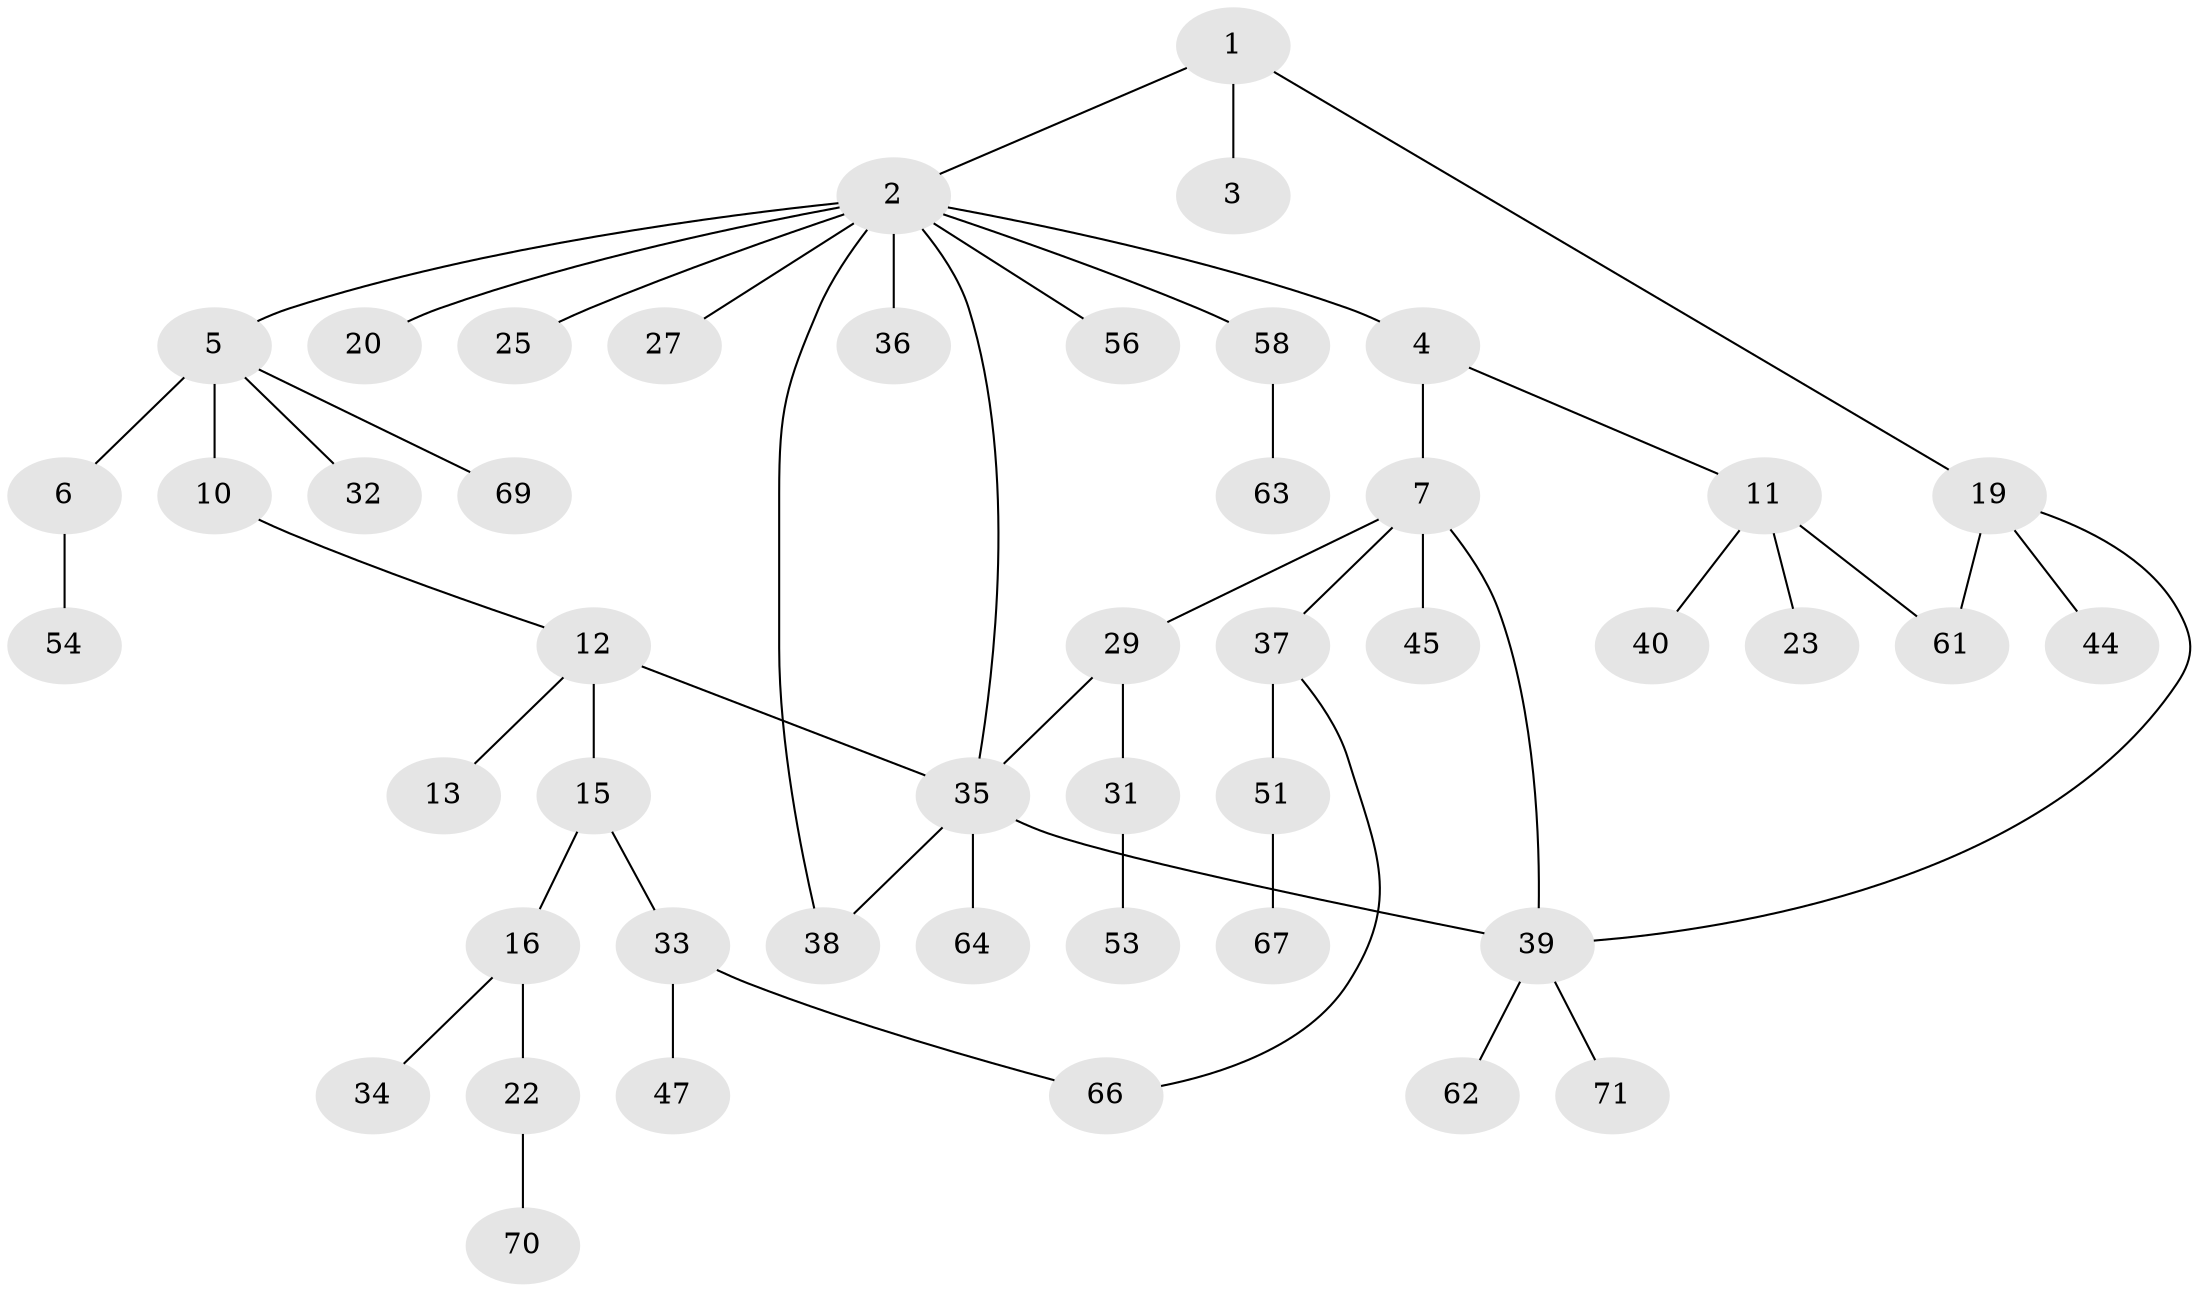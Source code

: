 // original degree distribution, {4: 0.0821917808219178, 8: 0.0136986301369863, 2: 0.3150684931506849, 3: 0.1232876712328767, 1: 0.3972602739726027, 5: 0.0547945205479452, 6: 0.0136986301369863}
// Generated by graph-tools (version 1.1) at 2025/41/03/06/25 10:41:26]
// undirected, 47 vertices, 53 edges
graph export_dot {
graph [start="1"]
  node [color=gray90,style=filled];
  1 [super="+8"];
  2 [super="+14"];
  3 [super="+18"];
  4;
  5 [super="+17"];
  6 [super="+9"];
  7 [super="+28"];
  10 [super="+49"];
  11 [super="+21"];
  12 [super="+30"];
  13;
  15 [super="+59"];
  16 [super="+24"];
  19 [super="+26"];
  20 [super="+41"];
  22;
  23;
  25;
  27 [super="+50"];
  29 [super="+46"];
  31 [super="+43"];
  32 [super="+52"];
  33 [super="+42"];
  34;
  35 [super="+48"];
  36;
  37 [super="+73"];
  38;
  39 [super="+55"];
  40;
  44;
  45;
  47 [super="+57"];
  51;
  53 [super="+65"];
  54;
  56;
  58 [super="+60"];
  61;
  62;
  63 [super="+68"];
  64;
  66;
  67 [super="+72"];
  69;
  70;
  71;
  1 -- 2;
  1 -- 3;
  1 -- 19;
  2 -- 4;
  2 -- 5;
  2 -- 20;
  2 -- 25;
  2 -- 56;
  2 -- 38;
  2 -- 35;
  2 -- 36;
  2 -- 58;
  2 -- 27;
  4 -- 7;
  4 -- 11;
  5 -- 6;
  5 -- 10;
  5 -- 32;
  5 -- 69;
  6 -- 54;
  7 -- 45;
  7 -- 29;
  7 -- 37;
  7 -- 39;
  10 -- 12;
  11 -- 40;
  11 -- 61;
  11 -- 23;
  12 -- 13;
  12 -- 15 [weight=2];
  12 -- 35;
  15 -- 16;
  15 -- 33;
  16 -- 22;
  16 -- 34;
  19 -- 39;
  19 -- 61;
  19 -- 44;
  22 -- 70;
  29 -- 31;
  29 -- 35;
  31 -- 53;
  33 -- 66;
  33 -- 47;
  35 -- 38;
  35 -- 64;
  35 -- 39;
  37 -- 51;
  37 -- 66;
  39 -- 71;
  39 -- 62;
  51 -- 67;
  58 -- 63;
}
